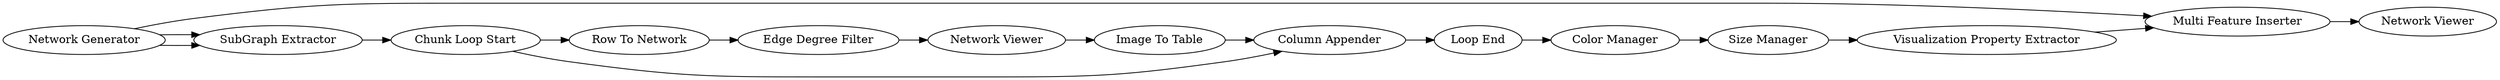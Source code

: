 digraph {
	1 [label="Network Generator"]
	9 [label="Multi Feature Inserter"]
	10 [label="Color Manager"]
	11 [label="Size Manager"]
	12 [label="Visualization Property Extractor"]
	13 [label="Network Viewer"]
	2 [label="SubGraph Extractor"]
	3 [label="Chunk Loop Start"]
	4 [label="Row To Network"]
	5 [label="Network Viewer"]
	6 [label="Image To Table"]
	7 [label="Loop End"]
	8 [label="Column Appender"]
	14 [label="Edge Degree Filter"]
	2 -> 3
	3 -> 4
	3 -> 8
	4 -> 14
	5 -> 6
	6 -> 8
	8 -> 7
	14 -> 5
	1 -> 9
	1 -> 2
	1 -> 2
	9 -> 13
	10 -> 11
	11 -> 12
	12 -> 9
	7 -> 10
	rankdir=LR
}

